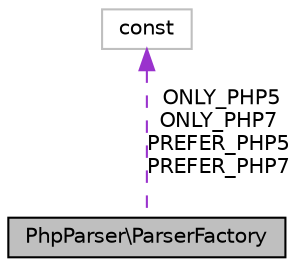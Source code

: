 digraph "PhpParser\ParserFactory"
{
  edge [fontname="Helvetica",fontsize="10",labelfontname="Helvetica",labelfontsize="10"];
  node [fontname="Helvetica",fontsize="10",shape=record];
  Node1 [label="PhpParser\\ParserFactory",height=0.2,width=0.4,color="black", fillcolor="grey75", style="filled", fontcolor="black"];
  Node2 -> Node1 [dir="back",color="darkorchid3",fontsize="10",style="dashed",label=" ONLY_PHP5\nONLY_PHP7\nPREFER_PHP5\nPREFER_PHP7" ,fontname="Helvetica"];
  Node2 [label="const",height=0.2,width=0.4,color="grey75", fillcolor="white", style="filled"];
}
